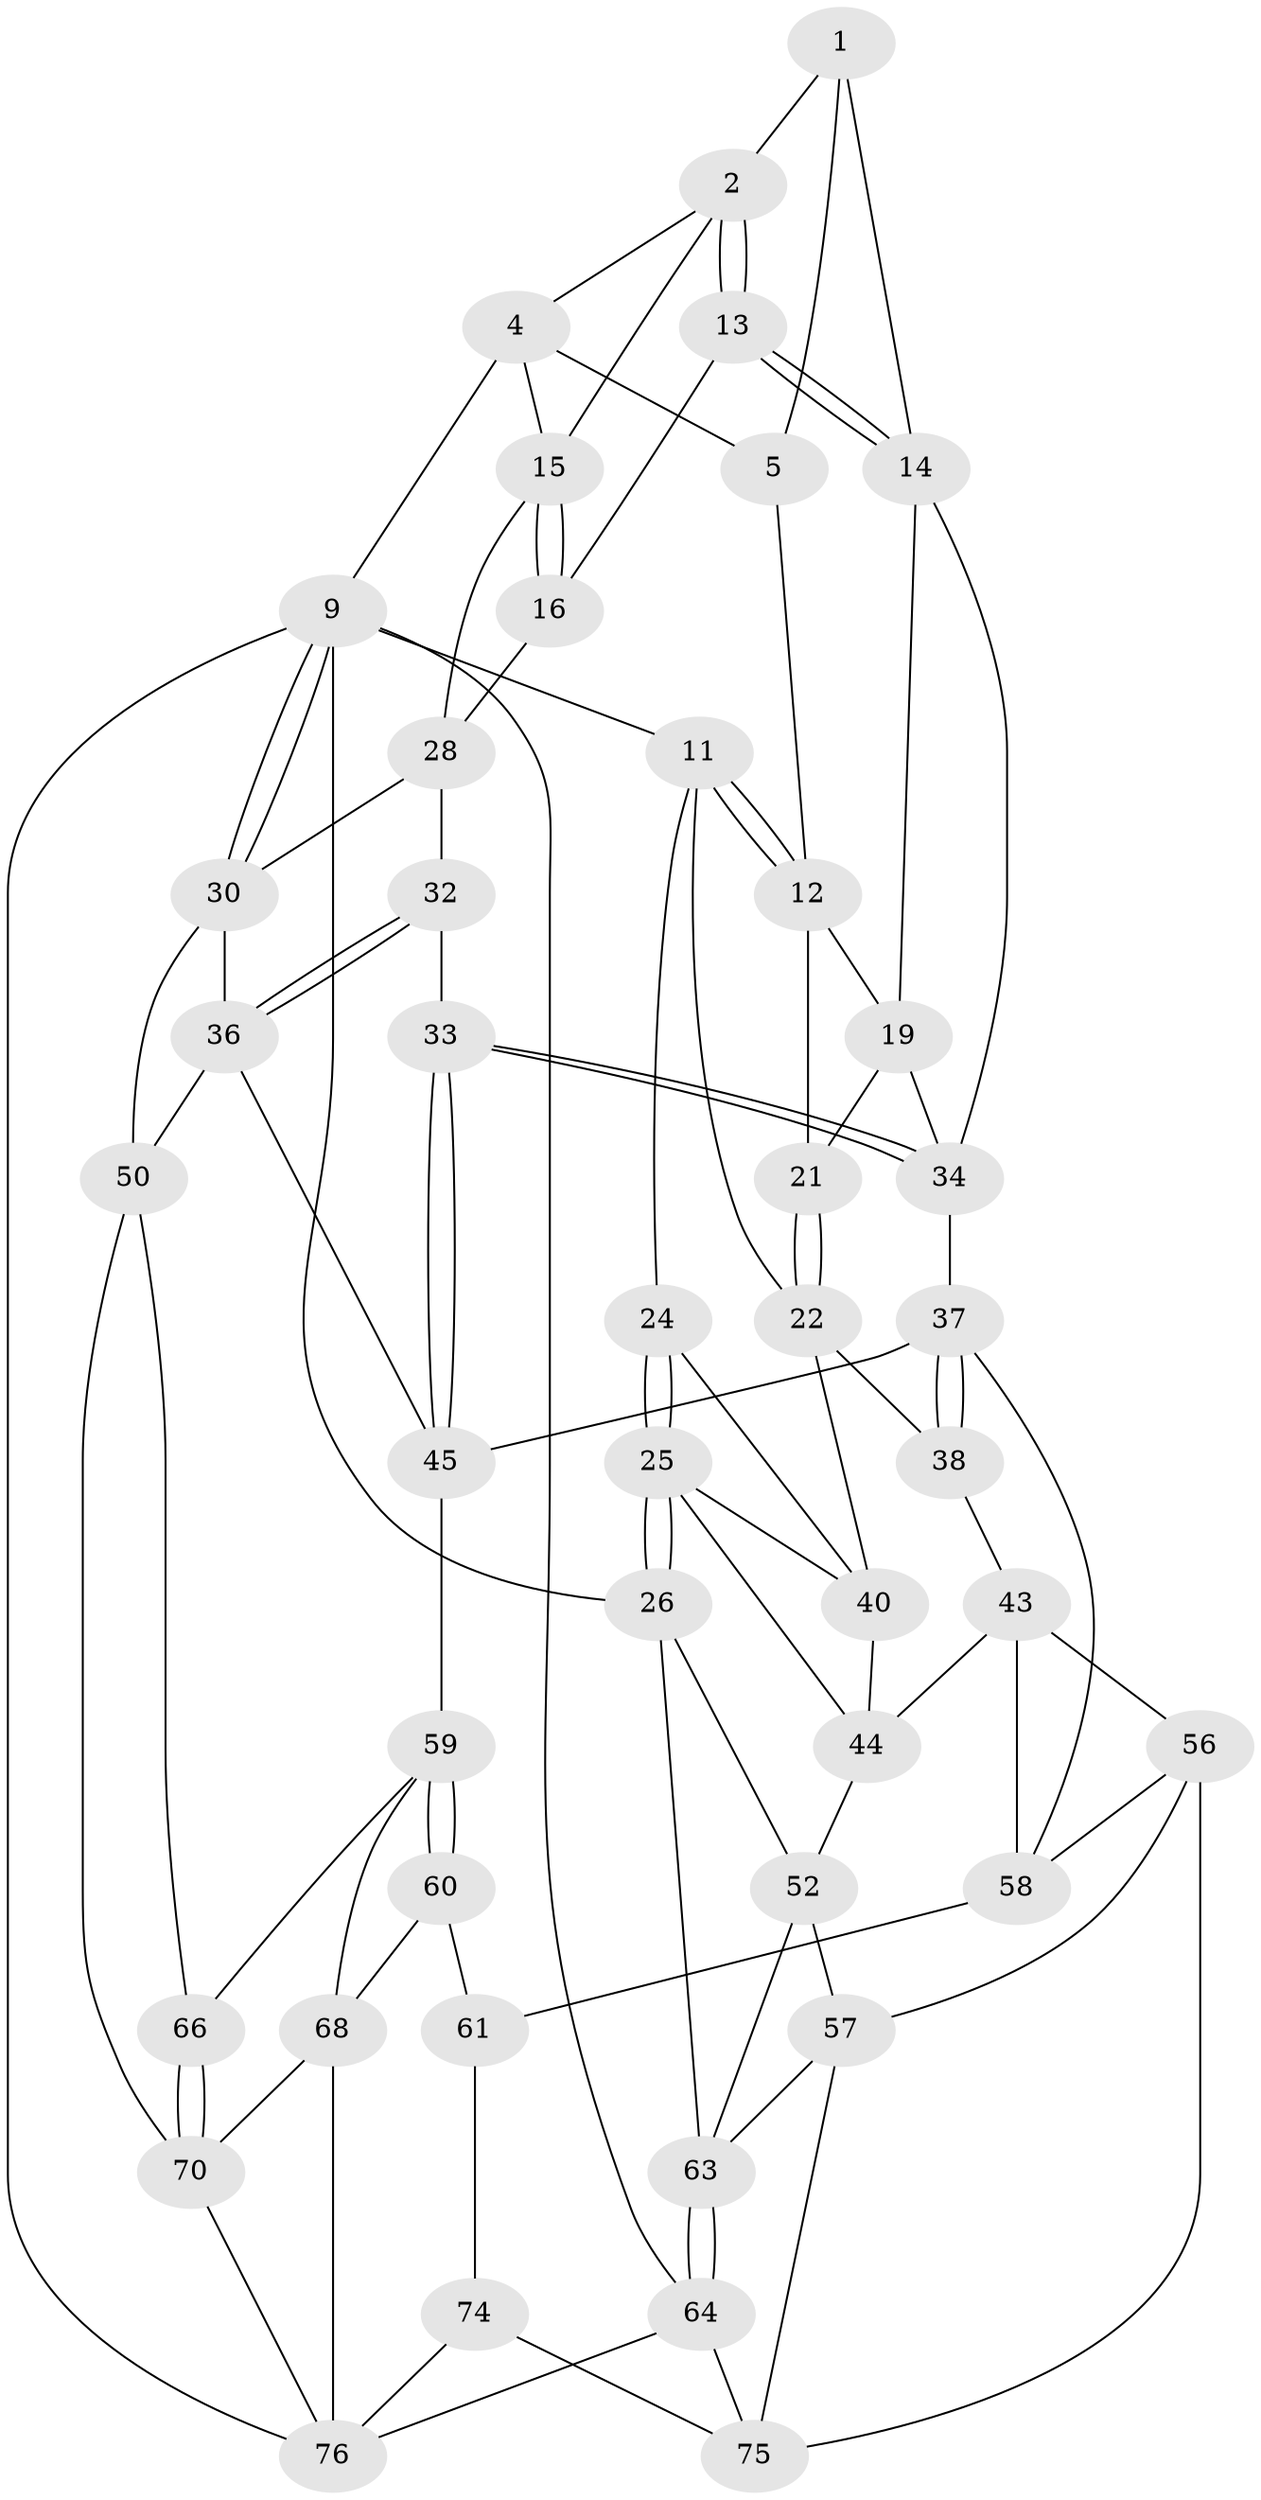 // Generated by graph-tools (version 1.1) at 2025/52/02/27/25 19:52:38]
// undirected, 45 vertices, 100 edges
graph export_dot {
graph [start="1"]
  node [color=gray90,style=filled];
  1 [pos="+0.6609436725634723+0.0647269978551229",super="+6"];
  2 [pos="+0.7158772456864902+0.14155529988459367",super="+3"];
  4 [pos="+0.9491948561024997+0",super="+8"];
  5 [pos="+0.6588764694034058+0",super="+7"];
  9 [pos="+1+0",super="+10"];
  11 [pos="+0.13794281756182372+0",super="+23"];
  12 [pos="+0.34502760845569375+0",super="+20"];
  13 [pos="+0.652089343188282+0.26368778657902187"];
  14 [pos="+0.60606670379653+0.26348547500382163",super="+18"];
  15 [pos="+0.8378103031954898+0.1875624268282334",super="+17"];
  16 [pos="+0.6682255932216593+0.2683884012730806"];
  19 [pos="+0.5133233096423263+0.28631079027158407",super="+27"];
  21 [pos="+0.33334490210574513+0.36432586932672784"];
  22 [pos="+0.2499023282600929+0.372459462039024",super="+39"];
  24 [pos="+0.0006545615618254151+0.38658123052407206"];
  25 [pos="+0+0.43279971848138",super="+42"];
  26 [pos="+0+0.43438588674128387",super="+54"];
  28 [pos="+0.9231950098705337+0.30585461590334395",super="+29"];
  30 [pos="+1+0.37576971522774877",super="+31"];
  32 [pos="+0.7505048970860043+0.45790724112524533"];
  33 [pos="+0.5750950870704872+0.46882813414020147"];
  34 [pos="+0.5718918023333073+0.4614155514069732",super="+35"];
  36 [pos="+0.8084143519062186+0.511098889137638",super="+48"];
  37 [pos="+0.39934912149125684+0.5743486115700633",super="+47"];
  38 [pos="+0.34465309257848165+0.5505113229283278"];
  40 [pos="+0.24372193098052505+0.3805621028146399",super="+41"];
  43 [pos="+0.22503033613539655+0.5827558344420238",super="+55"];
  44 [pos="+0.20272692072500373+0.5698973349050317",super="+49"];
  45 [pos="+0.5521797982714761+0.6080463261605188",super="+46"];
  50 [pos="+1+0.6215451792476692",super="+51"];
  52 [pos="+0.09662770050837095+0.6845540783089067",super="+53"];
  56 [pos="+0.25793832561986446+0.7833090052134927",super="+65"];
  57 [pos="+0.1997840593523777+0.7848981874333771",super="+77"];
  58 [pos="+0.3537909717506704+0.6348784287092716",super="+62"];
  59 [pos="+0.5421566290559143+0.6398377935592353",super="+67"];
  60 [pos="+0.4955554093070165+0.739222257353264",super="+69"];
  61 [pos="+0.47497999705188937+0.762960126739557",super="+73"];
  63 [pos="+0+1",super="+78"];
  64 [pos="+0+1"];
  66 [pos="+0.8125508867742643+0.6958292657268215"];
  68 [pos="+0.6639267562614003+0.8477894331982178",super="+71"];
  70 [pos="+0.8191937976989226+0.7348932129116642",super="+72"];
  74 [pos="+0.4764601091992859+1"];
  75 [pos="+0.3599496196555388+1",super="+79"];
  76 [pos="+1+1",super="+80"];
  1 -- 2;
  1 -- 14;
  1 -- 5;
  2 -- 13;
  2 -- 13;
  2 -- 4;
  2 -- 15;
  4 -- 5;
  4 -- 9;
  4 -- 15;
  5 -- 12;
  9 -- 30;
  9 -- 30;
  9 -- 76;
  9 -- 64;
  9 -- 26;
  9 -- 11;
  11 -- 12;
  11 -- 12;
  11 -- 24;
  11 -- 22;
  12 -- 19;
  12 -- 21;
  13 -- 14;
  13 -- 14;
  13 -- 16;
  14 -- 34;
  14 -- 19;
  15 -- 16;
  15 -- 16;
  15 -- 28;
  16 -- 28;
  19 -- 34;
  19 -- 21;
  21 -- 22;
  21 -- 22;
  22 -- 38;
  22 -- 40;
  24 -- 25;
  24 -- 25;
  24 -- 40;
  25 -- 26;
  25 -- 26;
  25 -- 40;
  25 -- 44;
  26 -- 52;
  26 -- 63;
  28 -- 32;
  28 -- 30;
  30 -- 50;
  30 -- 36;
  32 -- 33;
  32 -- 36;
  32 -- 36;
  33 -- 34;
  33 -- 34;
  33 -- 45;
  33 -- 45;
  34 -- 37;
  36 -- 45;
  36 -- 50;
  37 -- 38;
  37 -- 38;
  37 -- 58;
  37 -- 45;
  38 -- 43;
  40 -- 44;
  43 -- 44;
  43 -- 56;
  43 -- 58;
  44 -- 52;
  45 -- 59;
  50 -- 66;
  50 -- 70;
  52 -- 57;
  52 -- 63;
  56 -- 57;
  56 -- 58;
  56 -- 75;
  57 -- 75;
  57 -- 63;
  58 -- 61;
  59 -- 60;
  59 -- 60;
  59 -- 66;
  59 -- 68;
  60 -- 61 [weight=2];
  60 -- 68;
  61 -- 74;
  63 -- 64;
  63 -- 64;
  64 -- 76;
  64 -- 75;
  66 -- 70;
  66 -- 70;
  68 -- 70;
  68 -- 76;
  70 -- 76;
  74 -- 75;
  74 -- 76;
}
